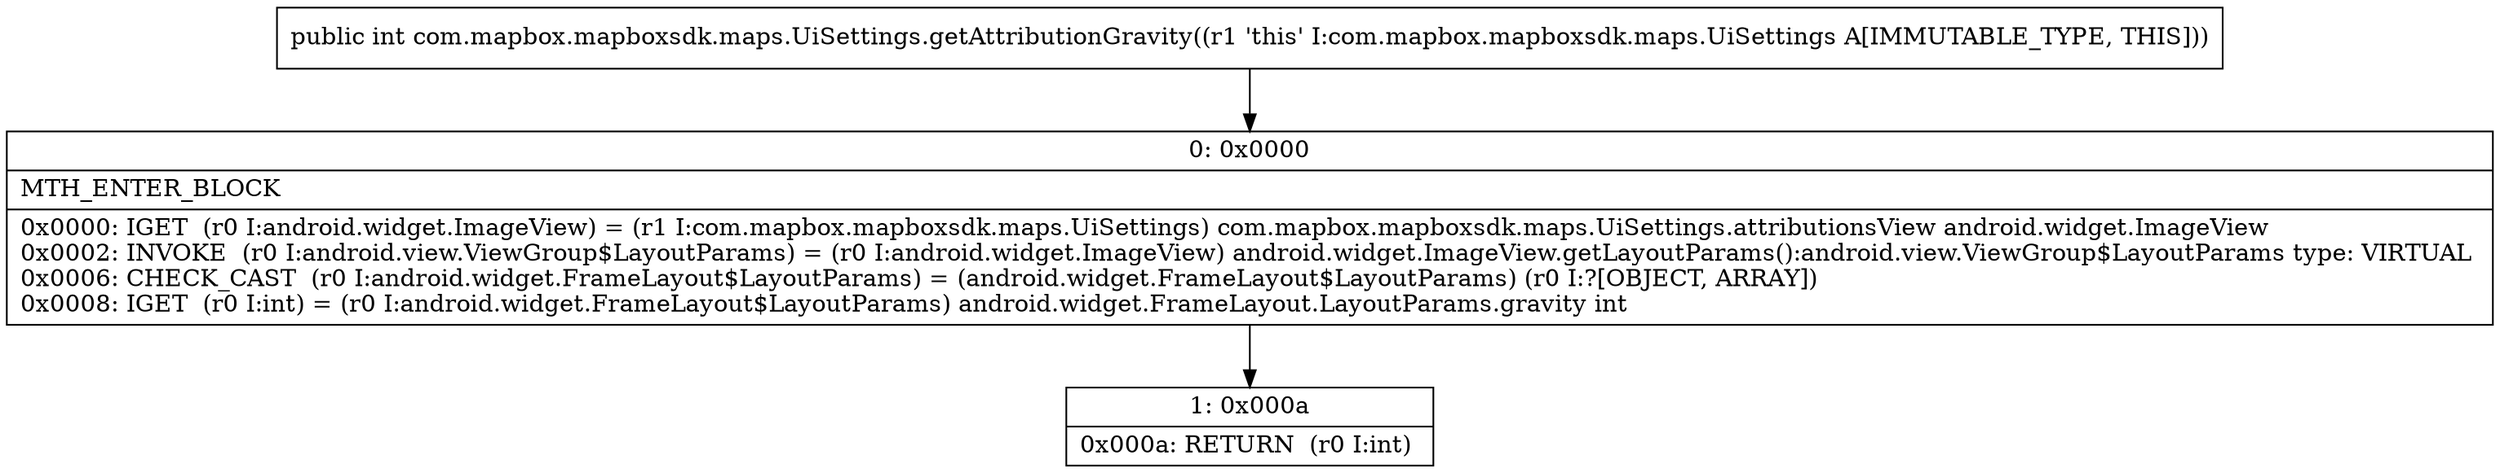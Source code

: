 digraph "CFG forcom.mapbox.mapboxsdk.maps.UiSettings.getAttributionGravity()I" {
Node_0 [shape=record,label="{0\:\ 0x0000|MTH_ENTER_BLOCK\l|0x0000: IGET  (r0 I:android.widget.ImageView) = (r1 I:com.mapbox.mapboxsdk.maps.UiSettings) com.mapbox.mapboxsdk.maps.UiSettings.attributionsView android.widget.ImageView \l0x0002: INVOKE  (r0 I:android.view.ViewGroup$LayoutParams) = (r0 I:android.widget.ImageView) android.widget.ImageView.getLayoutParams():android.view.ViewGroup$LayoutParams type: VIRTUAL \l0x0006: CHECK_CAST  (r0 I:android.widget.FrameLayout$LayoutParams) = (android.widget.FrameLayout$LayoutParams) (r0 I:?[OBJECT, ARRAY]) \l0x0008: IGET  (r0 I:int) = (r0 I:android.widget.FrameLayout$LayoutParams) android.widget.FrameLayout.LayoutParams.gravity int \l}"];
Node_1 [shape=record,label="{1\:\ 0x000a|0x000a: RETURN  (r0 I:int) \l}"];
MethodNode[shape=record,label="{public int com.mapbox.mapboxsdk.maps.UiSettings.getAttributionGravity((r1 'this' I:com.mapbox.mapboxsdk.maps.UiSettings A[IMMUTABLE_TYPE, THIS])) }"];
MethodNode -> Node_0;
Node_0 -> Node_1;
}

